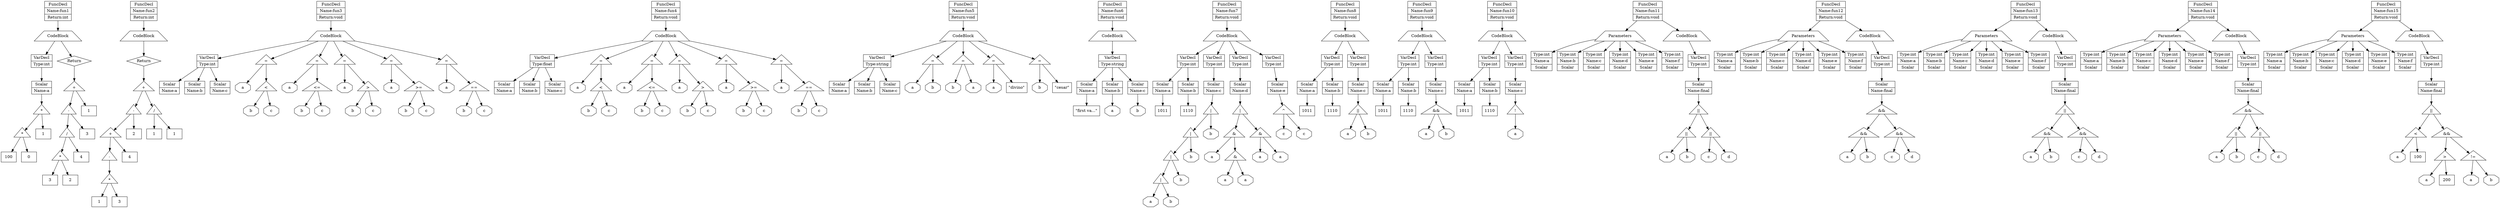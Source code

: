 digraph AstGraph {
	title = "This is the AST of Astzin";
	"0x13585b0" [shape=record, label="{FuncDecl|Name:fun1|Return:int}"];
	"0x13585b0" -> "0x13584d0";
	"0x13584d0" [shape=trapezium, label="CodeBlock"];
	"0x13584d0" -> "0x1353560";
	"0x13584d0" -> "0x13583c0";
	"0x1353560" [shape=record, label="{VarDecl|Type:int}"];
	"0x1353560" -> "0x1357d20";
	"0x1357d20" [shape=record, label="{Scalar|Name:a}"];
	"0x1357d20" -> "0x1357c60";
	"0x1357c60" [shape=triangle, label="*"];
	"0x1357c60" -> "0x13577c0";
	"0x1357c60" -> "0x1357870";
	"0x13577c0" [shape=triangle, label="*"];
	"0x13577c0" -> "0x1357640";
	"0x13577c0" -> "0x1357710";
	"0x1357640" [shape=rect, label="100"];
	"0x1357710" [shape=rect, label="0"];
	"0x1357870" [shape=rect, label="1"];
	"0x13583c0" [shape=diamond, label="Return"];
	"0x13583c0" -> "0x13582f0";
	"0x13582f0" [shape=triangle, label="+"];
	"0x13582f0" -> "0x13581b0";
	"0x13582f0" -> "0x1358280";
	"0x13581b0" [shape=triangle, label="-"];
	"0x13581b0" -> "0x1358070";
	"0x13581b0" -> "0x1358140";
	"0x1358070" [shape=triangle, label="/"];
	"0x1358070" -> "0x1357f30";
	"0x1358070" -> "0x1358000";
	"0x1357f30" [shape=triangle, label="*"];
	"0x1357f30" -> "0x1357e50";
	"0x1357f30" -> "0x1357ec0";
	"0x1357e50" [shape=rect, label="3"];
	"0x1357ec0" [shape=rect, label="2"];
	"0x1358000" [shape=rect, label="4"];
	"0x1358140" [shape=rect, label="3"];
	"0x1358280" [shape=rect, label="1"];
	"0x1358f70" [shape=record, label="{FuncDecl|Name:fun2|Return:int}"];
	"0x1358f70" -> "0x1358e90";
	"0x1358e90" [shape=trapezium, label="CodeBlock"];
	"0x1358e90" -> "0x1358dd0";
	"0x1358dd0" [shape=diamond, label="Return"];
	"0x1358dd0" -> "0x1358d00";
	"0x1358d00" [shape=triangle, label="+"];
	"0x1358d00" -> "0x1358a80";
	"0x1358d00" -> "0x1358c30";
	"0x1358a80" [shape=triangle, label="-"];
	"0x1358a80" -> "0x1358940";
	"0x1358a80" -> "0x1358a10";
	"0x1358940" [shape=triangle, label="+"];
	"0x1358940" -> "0x1358830";
	"0x1358940" -> "0x13588d0";
	"0x1358830" [shape=triangle, label="-"];
	"0x1358830" -> "0x1358760";
	"0x1358760" [shape=triangle, label="*"];
	"0x1358760" -> "0x1358680";
	"0x1358760" -> "0x13586f0";
	"0x1358680" [shape=rect, label="1"];
	"0x13586f0" [shape=rect, label="3"];
	"0x13588d0" [shape=rect, label="4"];
	"0x1358a10" [shape=rect, label="2"];
	"0x1358c30" [shape=triangle, label="/"];
	"0x1358c30" -> "0x1358b50";
	"0x1358c30" -> "0x1358bc0";
	"0x1358b50" [shape=rect, label="1"];
	"0x1358bc0" [shape=rect, label="1"];
	"0x135b300" [shape=record, label="{FuncDecl|Name:fun3|Return:void}"];
	"0x135b300" -> "0x135b220";
	"0x135b220" [shape=trapezium, label="CodeBlock"];
	"0x135b220" -> "0x13597b0";
	"0x135b220" -> "0x1359c10";
	"0x135b220" -> "0x135a0e0";
	"0x135b220" -> "0x135a5b0";
	"0x135b220" -> "0x135aa80";
	"0x135b220" -> "0x135af50";
	"0x13597b0" [shape=record, label="{VarDecl|Type:int}"];
	"0x13597b0" -> "0x1357be0";
	"0x13597b0" -> "0x1357ad0";
	"0x13597b0" -> "0x13579c0";
	"0x1357be0" [shape=record, label="{Scalar|Name:a}"];
	"0x1357ad0" [shape=record, label="{Scalar|Name:b}"];
	"0x13579c0" [shape=record, label="{Scalar|Name:c}"];
	"0x1359c10" [shape=triangle, label="="];
	"0x1359c10" -> "0x1359880";
	"0x1359c10" -> "0x1359b40";
	"0x1359880" [shape=octagon, label="a"];
	"0x1359b40" [shape=triangle, label="<"];
	"0x1359b40" -> "0x1359990";
	"0x1359b40" -> "0x1359aa0";
	"0x1359990" [shape=octagon, label="b"];
	"0x1359aa0" [shape=octagon, label="c"];
	"0x135a0e0" [shape=triangle, label="="];
	"0x135a0e0" -> "0x1359d50";
	"0x135a0e0" -> "0x135a010";
	"0x1359d50" [shape=octagon, label="a"];
	"0x135a010" [shape=triangle, label="<="];
	"0x135a010" -> "0x1359e60";
	"0x135a010" -> "0x1359f70";
	"0x1359e60" [shape=octagon, label="b"];
	"0x1359f70" [shape=octagon, label="c"];
	"0x135a5b0" [shape=triangle, label="="];
	"0x135a5b0" -> "0x135a220";
	"0x135a5b0" -> "0x135a4e0";
	"0x135a220" [shape=octagon, label="a"];
	"0x135a4e0" [shape=triangle, label=">"];
	"0x135a4e0" -> "0x135a330";
	"0x135a4e0" -> "0x135a440";
	"0x135a330" [shape=octagon, label="b"];
	"0x135a440" [shape=octagon, label="c"];
	"0x135aa80" [shape=triangle, label="="];
	"0x135aa80" -> "0x135a6f0";
	"0x135aa80" -> "0x135a9b0";
	"0x135a6f0" [shape=octagon, label="a"];
	"0x135a9b0" [shape=triangle, label=">="];
	"0x135a9b0" -> "0x135a800";
	"0x135a9b0" -> "0x135a910";
	"0x135a800" [shape=octagon, label="b"];
	"0x135a910" [shape=octagon, label="c"];
	"0x135af50" [shape=triangle, label="="];
	"0x135af50" -> "0x135abc0";
	"0x135af50" -> "0x135ae80";
	"0x135abc0" [shape=octagon, label="a"];
	"0x135ae80" [shape=triangle, label="=="];
	"0x135ae80" -> "0x135acd0";
	"0x135ae80" -> "0x135ade0";
	"0x135acd0" [shape=octagon, label="b"];
	"0x135ade0" [shape=octagon, label="c"];
	"0x135d380" [shape=record, label="{FuncDecl|Name:fun4|Return:void}"];
	"0x135d380" -> "0x135d2a0";
	"0x135d2a0" [shape=trapezium, label="CodeBlock"];
	"0x135d2a0" -> "0x135b830";
	"0x135d2a0" -> "0x135bc90";
	"0x135d2a0" -> "0x135c160";
	"0x135d2a0" -> "0x135c630";
	"0x135d2a0" -> "0x135cb00";
	"0x135d2a0" -> "0x135cfd0";
	"0x135b830" [shape=record, label="{VarDecl|Type:float}"];
	"0x135b830" -> "0x135b720";
	"0x135b830" -> "0x135b610";
	"0x135b830" -> "0x135b500";
	"0x135b720" [shape=record, label="{Scalar|Name:a}"];
	"0x135b610" [shape=record, label="{Scalar|Name:b}"];
	"0x135b500" [shape=record, label="{Scalar|Name:c}"];
	"0x135bc90" [shape=triangle, label="="];
	"0x135bc90" -> "0x135b900";
	"0x135bc90" -> "0x135bbc0";
	"0x135b900" [shape=octagon, label="a"];
	"0x135bbc0" [shape=triangle, label="<"];
	"0x135bbc0" -> "0x135ba10";
	"0x135bbc0" -> "0x135bb20";
	"0x135ba10" [shape=octagon, label="b"];
	"0x135bb20" [shape=octagon, label="c"];
	"0x135c160" [shape=triangle, label="="];
	"0x135c160" -> "0x135bdd0";
	"0x135c160" -> "0x135c090";
	"0x135bdd0" [shape=octagon, label="a"];
	"0x135c090" [shape=triangle, label="<="];
	"0x135c090" -> "0x135bee0";
	"0x135c090" -> "0x135bff0";
	"0x135bee0" [shape=octagon, label="b"];
	"0x135bff0" [shape=octagon, label="c"];
	"0x135c630" [shape=triangle, label="="];
	"0x135c630" -> "0x135c2a0";
	"0x135c630" -> "0x135c560";
	"0x135c2a0" [shape=octagon, label="a"];
	"0x135c560" [shape=triangle, label=">"];
	"0x135c560" -> "0x135c3b0";
	"0x135c560" -> "0x135c4c0";
	"0x135c3b0" [shape=octagon, label="b"];
	"0x135c4c0" [shape=octagon, label="c"];
	"0x135cb00" [shape=triangle, label="="];
	"0x135cb00" -> "0x135c770";
	"0x135cb00" -> "0x135ca30";
	"0x135c770" [shape=octagon, label="a"];
	"0x135ca30" [shape=triangle, label=">="];
	"0x135ca30" -> "0x135c880";
	"0x135ca30" -> "0x135c990";
	"0x135c880" [shape=octagon, label="b"];
	"0x135c990" [shape=octagon, label="c"];
	"0x135cfd0" [shape=triangle, label="="];
	"0x135cfd0" -> "0x135cc40";
	"0x135cfd0" -> "0x135cf00";
	"0x135cc40" [shape=octagon, label="a"];
	"0x135cf00" [shape=triangle, label="=="];
	"0x135cf00" -> "0x135cd50";
	"0x135cf00" -> "0x135ce60";
	"0x135cd50" [shape=octagon, label="b"];
	"0x135ce60" [shape=octagon, label="c"];
	"0x135e6c0" [shape=record, label="{FuncDecl|Name:fun5|Return:void}"];
	"0x135e6c0" -> "0x135e5e0";
	"0x135e5e0" [shape=trapezium, label="CodeBlock"];
	"0x135e5e0" -> "0x135d8b0";
	"0x135e5e0" -> "0x135db30";
	"0x135e5e0" -> "0x135de20";
	"0x135e5e0" -> "0x135e0c0";
	"0x135e5e0" -> "0x135e360";
	"0x135d8b0" [shape=record, label="{VarDecl|Type:string}"];
	"0x135d8b0" -> "0x135d7a0";
	"0x135d8b0" -> "0x135d690";
	"0x135d8b0" -> "0x135d580";
	"0x135d7a0" [shape=record, label="{Scalar|Name:a}"];
	"0x135d690" [shape=record, label="{Scalar|Name:b}"];
	"0x135d580" [shape=record, label="{Scalar|Name:c}"];
	"0x135db30" [shape=triangle, label="="];
	"0x135db30" -> "0x135d980";
	"0x135db30" -> "0x135da90";
	"0x135d980" [shape=octagon, label="a"];
	"0x135da90" [shape=octagon, label="b"];
	"0x135de20" [shape=triangle, label="="];
	"0x135de20" -> "0x135dc70";
	"0x135de20" -> "0x135dd80";
	"0x135dc70" [shape=octagon, label="b"];
	"0x135dd80" [shape=octagon, label="a"];
	"0x135e0c0" [shape=triangle, label="="];
	"0x135e0c0" -> "0x135df60";
	"0x135e0c0" -> "0x135e050";
	"0x135df60" [shape=octagon, label="a"];
	"0x135e050" [shape=rect, label="\"divino\""];
	"0x135e360" [shape=triangle, label="="];
	"0x135e360" -> "0x135e200";
	"0x135e360" -> "0x135e2f0";
	"0x135e200" [shape=octagon, label="b"];
	"0x135e2f0" [shape=rect, label="\"cesar\""];
	"0x135f030" [shape=record, label="{FuncDecl|Name:fun6|Return:void}"];
	"0x135f030" -> "0x135ef50";
	"0x135ef50" [shape=trapezium, label="CodeBlock"];
	"0x135ef50" -> "0x135ee80";
	"0x135ee80" [shape=record, label="{VarDecl|Type:string}"];
	"0x135ee80" -> "0x135ed70";
	"0x135ee80" -> "0x135ec60";
	"0x135ee80" -> "0x135eb50";
	"0x135ed70" [shape=record, label="{Scalar|Name:a}"];
	"0x135ed70" -> "0x135e830";
	"0x135e830" [shape=rect, label="\"first va...\""];
	"0x135ec60" [shape=record, label="{Scalar|Name:b}"];
	"0x135ec60" -> "0x135e930";
	"0x135e930" [shape=octagon, label="a"];
	"0x135eb50" [shape=record, label="{Scalar|Name:c}"];
	"0x135eb50" -> "0x135ea60";
	"0x135ea60" [shape=octagon, label="b"];
	"0x1361160" [shape=record, label="{FuncDecl|Name:fun7|Return:void}"];
	"0x1361160" -> "0x1361080";
	"0x1361080" [shape=trapezium, label="CodeBlock"];
	"0x1361080" -> "0x135f4b0";
	"0x1361080" -> "0x135ff40";
	"0x1361080" -> "0x13609d0";
	"0x1361080" -> "0x1360ec0";
	"0x135f4b0" [shape=record, label="{VarDecl|Type:int}"];
	"0x135f4b0" -> "0x135f3a0";
	"0x135f4b0" -> "0x135f290";
	"0x135f3a0" [shape=record, label="{Scalar|Name:a}"];
	"0x135f3a0" -> "0x135f140";
	"0x135f140" [shape=rect, label="1011"];
	"0x135f290" [shape=record, label="{Scalar|Name:b}"];
	"0x135f290" -> "0x135f1d0";
	"0x135f1d0" [shape=rect, label="1110"];
	"0x135ff40" [shape=record, label="{VarDecl|Type:int}"];
	"0x135ff40" -> "0x135fe30";
	"0x135fe30" [shape=record, label="{Scalar|Name:c}"];
	"0x135fe30" -> "0x135fd10";
	"0x135fd10" [shape=triangle, label="|"];
	"0x135fd10" -> "0x135fb30";
	"0x135fd10" -> "0x135fc70";
	"0x135fb30" [shape=triangle, label="|"];
	"0x135fb30" -> "0x135f950";
	"0x135fb30" -> "0x135fa90";
	"0x135f950" [shape=triangle, label="|"];
	"0x135f950" -> "0x135f770";
	"0x135f950" -> "0x135f8b0";
	"0x135f770" [shape=triangle, label="|"];
	"0x135f770" -> "0x135f5c0";
	"0x135f770" -> "0x135f6d0";
	"0x135f5c0" [shape=octagon, label="a"];
	"0x135f6d0" [shape=octagon, label="b"];
	"0x135f8b0" [shape=octagon, label="b"];
	"0x135fa90" [shape=octagon, label="b"];
	"0x135fc70" [shape=octagon, label="b"];
	"0x13609d0" [shape=record, label="{VarDecl|Type:int}"];
	"0x13609d0" -> "0x13608c0";
	"0x13608c0" [shape=record, label="{Scalar|Name:d}"];
	"0x13608c0" -> "0x13607a0";
	"0x13607a0" [shape=triangle, label="|"];
	"0x13607a0" -> "0x13603e0";
	"0x13607a0" -> "0x13606d0";
	"0x13603e0" [shape=triangle, label="&"];
	"0x13603e0" -> "0x1360050";
	"0x13603e0" -> "0x1360310";
	"0x1360050" [shape=octagon, label="a"];
	"0x1360310" [shape=triangle, label="&"];
	"0x1360310" -> "0x1360160";
	"0x1360310" -> "0x1360270";
	"0x1360160" [shape=octagon, label="a"];
	"0x1360270" [shape=octagon, label="a"];
	"0x13606d0" [shape=triangle, label="&"];
	"0x13606d0" -> "0x1360520";
	"0x13606d0" -> "0x1360630";
	"0x1360520" [shape=octagon, label="a"];
	"0x1360630" [shape=octagon, label="a"];
	"0x1360ec0" [shape=record, label="{VarDecl|Type:int}"];
	"0x1360ec0" -> "0x1360db0";
	"0x1360db0" [shape=record, label="{Scalar|Name:e}"];
	"0x1360db0" -> "0x1360c90";
	"0x1360c90" [shape=triangle, label="^"];
	"0x1360c90" -> "0x1360ae0";
	"0x1360c90" -> "0x1360bf0";
	"0x1360ae0" [shape=octagon, label="c"];
	"0x1360bf0" [shape=octagon, label="c"];
	"0x1361cd0" [shape=record, label="{FuncDecl|Name:fun8|Return:void}"];
	"0x1361cd0" -> "0x1361bf0";
	"0x1361bf0" [shape=trapezium, label="CodeBlock"];
	"0x1361bf0" -> "0x13615e0";
	"0x1361bf0" -> "0x1361ad0";
	"0x13615e0" [shape=record, label="{VarDecl|Type:int}"];
	"0x13615e0" -> "0x13614d0";
	"0x13615e0" -> "0x13613c0";
	"0x13614d0" [shape=record, label="{Scalar|Name:a}"];
	"0x13614d0" -> "0x1361270";
	"0x1361270" [shape=rect, label="1011"];
	"0x13613c0" [shape=record, label="{Scalar|Name:b}"];
	"0x13613c0" -> "0x1361300";
	"0x1361300" [shape=rect, label="1110"];
	"0x1361ad0" [shape=record, label="{VarDecl|Type:int}"];
	"0x1361ad0" -> "0x13619c0";
	"0x13619c0" [shape=record, label="{Scalar|Name:c}"];
	"0x13619c0" -> "0x13618a0";
	"0x13618a0" [shape=triangle, label="||"];
	"0x13618a0" -> "0x13616f0";
	"0x13618a0" -> "0x1361800";
	"0x13616f0" [shape=octagon, label="a"];
	"0x1361800" [shape=octagon, label="b"];
	"0x1362840" [shape=record, label="{FuncDecl|Name:fun9|Return:void}"];
	"0x1362840" -> "0x1362760";
	"0x1362760" [shape=trapezium, label="CodeBlock"];
	"0x1362760" -> "0x1362150";
	"0x1362760" -> "0x1362640";
	"0x1362150" [shape=record, label="{VarDecl|Type:int}"];
	"0x1362150" -> "0x1362040";
	"0x1362150" -> "0x1361f30";
	"0x1362040" [shape=record, label="{Scalar|Name:a}"];
	"0x1362040" -> "0x1361de0";
	"0x1361de0" [shape=rect, label="1011"];
	"0x1361f30" [shape=record, label="{Scalar|Name:b}"];
	"0x1361f30" -> "0x1361e70";
	"0x1361e70" [shape=rect, label="1110"];
	"0x1362640" [shape=record, label="{VarDecl|Type:int}"];
	"0x1362640" -> "0x1362530";
	"0x1362530" [shape=record, label="{Scalar|Name:c}"];
	"0x1362530" -> "0x1362410";
	"0x1362410" [shape=triangle, label="&&"];
	"0x1362410" -> "0x1362260";
	"0x1362410" -> "0x1362370";
	"0x1362260" [shape=octagon, label="a"];
	"0x1362370" [shape=octagon, label="b"];
	"0x1363270" [shape=record, label="{FuncDecl|Name:fun10|Return:void}"];
	"0x1363270" -> "0x1363190";
	"0x1363190" [shape=trapezium, label="CodeBlock"];
	"0x1363190" -> "0x1362cc0";
	"0x1363190" -> "0x1363070";
	"0x1362cc0" [shape=record, label="{VarDecl|Type:int}"];
	"0x1362cc0" -> "0x1362bb0";
	"0x1362cc0" -> "0x1362aa0";
	"0x1362bb0" [shape=record, label="{Scalar|Name:a}"];
	"0x1362bb0" -> "0x1362950";
	"0x1362950" [shape=rect, label="1011"];
	"0x1362aa0" [shape=record, label="{Scalar|Name:b}"];
	"0x1362aa0" -> "0x13629e0";
	"0x13629e0" [shape=rect, label="1110"];
	"0x1363070" [shape=record, label="{VarDecl|Type:int}"];
	"0x1363070" -> "0x1362f60";
	"0x1362f60" [shape=record, label="{Scalar|Name:c}"];
	"0x1362f60" -> "0x1362e70";
	"0x1362e70" [shape=triangle, label="!"];
	"0x1362e70" -> "0x1362dd0";
	"0x1362dd0" [shape=octagon, label="a"];
	"0x1364bf0" [shape=record, label="{FuncDecl|Name:fun11|Return:void}"];
	"0x1364bf0" -> "0x1364bf0_params";
	"0x1364bf0_params" [shape=trapezium, label="Parameters"];
	"0x1364bf0_params" -> "0x1364160";
	"0x1364160" [shape=record, label="{Type:int|Name:a|Scalar}"];
	"0x1364bf0_params" -> "0x1359640";
	"0x1359640" [shape=record, label="{Type:int|Name:b|Scalar}"];
	"0x1364bf0_params" -> "0x1359530";
	"0x1359530" [shape=record, label="{Type:int|Name:c|Scalar}"];
	"0x1364bf0_params" -> "0x1359420";
	"0x1359420" [shape=record, label="{Type:int|Name:d|Scalar}"];
	"0x1364bf0_params" -> "0x1359310";
	"0x1359310" [shape=record, label="{Type:int|Name:e|Scalar}"];
	"0x1364bf0_params" -> "0x1359200";
	"0x1359200" [shape=record, label="{Type:int|Name:f|Scalar}"];
	"0x1364bf0" -> "0x1364b10";
	"0x1364b10" [shape=trapezium, label="CodeBlock"];
	"0x1364b10" -> "0x1364a40";
	"0x1364a40" [shape=record, label="{VarDecl|Type:int}"];
	"0x1364a40" -> "0x1364930";
	"0x1364930" [shape=record, label="{Scalar|Name:final}"];
	"0x1364930" -> "0x1364810";
	"0x1364810" [shape=triangle, label="||"];
	"0x1364810" -> "0x1364450";
	"0x1364810" -> "0x1364740";
	"0x1364450" [shape=triangle, label="||"];
	"0x1364450" -> "0x13642a0";
	"0x1364450" -> "0x13643b0";
	"0x13642a0" [shape=octagon, label="a"];
	"0x13643b0" [shape=octagon, label="b"];
	"0x1364740" [shape=triangle, label="||"];
	"0x1364740" -> "0x1364590";
	"0x1364740" -> "0x13646a0";
	"0x1364590" [shape=octagon, label="c"];
	"0x13646a0" [shape=octagon, label="d"];
	"0x1365f60" [shape=record, label="{FuncDecl|Name:fun12|Return:void}"];
	"0x1365f60" -> "0x1365f60_params";
	"0x1365f60_params" [shape=trapezium, label="Parameters"];
	"0x1365f60_params" -> "0x13654d0";
	"0x13654d0" [shape=record, label="{Type:int|Name:a|Scalar}"];
	"0x1365f60_params" -> "0x13653c0";
	"0x13653c0" [shape=record, label="{Type:int|Name:b|Scalar}"];
	"0x1365f60_params" -> "0x13652b0";
	"0x13652b0" [shape=record, label="{Type:int|Name:c|Scalar}"];
	"0x1365f60_params" -> "0x13651a0";
	"0x13651a0" [shape=record, label="{Type:int|Name:d|Scalar}"];
	"0x1365f60_params" -> "0x1365090";
	"0x1365090" [shape=record, label="{Type:int|Name:e|Scalar}"];
	"0x1365f60_params" -> "0x1364f80";
	"0x1364f80" [shape=record, label="{Type:int|Name:f|Scalar}"];
	"0x1365f60" -> "0x1365e80";
	"0x1365e80" [shape=trapezium, label="CodeBlock"];
	"0x1365e80" -> "0x1365db0";
	"0x1365db0" [shape=record, label="{VarDecl|Type:int}"];
	"0x1365db0" -> "0x1365ca0";
	"0x1365ca0" [shape=record, label="{Scalar|Name:final}"];
	"0x1365ca0" -> "0x1365b80";
	"0x1365b80" [shape=triangle, label="&&"];
	"0x1365b80" -> "0x13657c0";
	"0x1365b80" -> "0x1365ab0";
	"0x13657c0" [shape=triangle, label="&&"];
	"0x13657c0" -> "0x1365610";
	"0x13657c0" -> "0x1365720";
	"0x1365610" [shape=octagon, label="a"];
	"0x1365720" [shape=octagon, label="b"];
	"0x1365ab0" [shape=triangle, label="&&"];
	"0x1365ab0" -> "0x1365900";
	"0x1365ab0" -> "0x1365a10";
	"0x1365900" [shape=octagon, label="c"];
	"0x1365a10" [shape=octagon, label="d"];
	"0x13672d0" [shape=record, label="{FuncDecl|Name:fun13|Return:void}"];
	"0x13672d0" -> "0x13672d0_params";
	"0x13672d0_params" [shape=trapezium, label="Parameters"];
	"0x13672d0_params" -> "0x1366840";
	"0x1366840" [shape=record, label="{Type:int|Name:a|Scalar}"];
	"0x13672d0_params" -> "0x1366730";
	"0x1366730" [shape=record, label="{Type:int|Name:b|Scalar}"];
	"0x13672d0_params" -> "0x1366620";
	"0x1366620" [shape=record, label="{Type:int|Name:c|Scalar}"];
	"0x13672d0_params" -> "0x1366510";
	"0x1366510" [shape=record, label="{Type:int|Name:d|Scalar}"];
	"0x13672d0_params" -> "0x1366400";
	"0x1366400" [shape=record, label="{Type:int|Name:e|Scalar}"];
	"0x13672d0_params" -> "0x13662f0";
	"0x13662f0" [shape=record, label="{Type:int|Name:f|Scalar}"];
	"0x13672d0" -> "0x13671f0";
	"0x13671f0" [shape=trapezium, label="CodeBlock"];
	"0x13671f0" -> "0x1367120";
	"0x1367120" [shape=record, label="{VarDecl|Type:int}"];
	"0x1367120" -> "0x1367010";
	"0x1367010" [shape=record, label="{Scalar|Name:final}"];
	"0x1367010" -> "0x1366ef0";
	"0x1366ef0" [shape=triangle, label="||"];
	"0x1366ef0" -> "0x1366b30";
	"0x1366ef0" -> "0x1366e20";
	"0x1366b30" [shape=triangle, label="&&"];
	"0x1366b30" -> "0x1366980";
	"0x1366b30" -> "0x1366a90";
	"0x1366980" [shape=octagon, label="a"];
	"0x1366a90" [shape=octagon, label="b"];
	"0x1366e20" [shape=triangle, label="&&"];
	"0x1366e20" -> "0x1366c70";
	"0x1366e20" -> "0x1366d80";
	"0x1366c70" [shape=octagon, label="c"];
	"0x1366d80" [shape=octagon, label="d"];
	"0x1368640" [shape=record, label="{FuncDecl|Name:fun14|Return:void}"];
	"0x1368640" -> "0x1368640_params";
	"0x1368640_params" [shape=trapezium, label="Parameters"];
	"0x1368640_params" -> "0x1367bb0";
	"0x1367bb0" [shape=record, label="{Type:int|Name:a|Scalar}"];
	"0x1368640_params" -> "0x1367aa0";
	"0x1367aa0" [shape=record, label="{Type:int|Name:b|Scalar}"];
	"0x1368640_params" -> "0x1367990";
	"0x1367990" [shape=record, label="{Type:int|Name:c|Scalar}"];
	"0x1368640_params" -> "0x1367880";
	"0x1367880" [shape=record, label="{Type:int|Name:d|Scalar}"];
	"0x1368640_params" -> "0x1367770";
	"0x1367770" [shape=record, label="{Type:int|Name:e|Scalar}"];
	"0x1368640_params" -> "0x1367660";
	"0x1367660" [shape=record, label="{Type:int|Name:f|Scalar}"];
	"0x1368640" -> "0x1368560";
	"0x1368560" [shape=trapezium, label="CodeBlock"];
	"0x1368560" -> "0x1368490";
	"0x1368490" [shape=record, label="{VarDecl|Type:int}"];
	"0x1368490" -> "0x1368380";
	"0x1368380" [shape=record, label="{Scalar|Name:final}"];
	"0x1368380" -> "0x1368260";
	"0x1368260" [shape=triangle, label="&&"];
	"0x1368260" -> "0x1367ea0";
	"0x1368260" -> "0x1368190";
	"0x1367ea0" [shape=triangle, label="||"];
	"0x1367ea0" -> "0x1367cf0";
	"0x1367ea0" -> "0x1367e00";
	"0x1367cf0" [shape=octagon, label="a"];
	"0x1367e00" [shape=octagon, label="b"];
	"0x1368190" [shape=triangle, label="||"];
	"0x1368190" -> "0x1367fe0";
	"0x1368190" -> "0x13680f0";
	"0x1367fe0" [shape=octagon, label="c"];
	"0x13680f0" [shape=octagon, label="d"];
	"0x1369c30" [shape=record, label="{FuncDecl|Name:fun15|Return:void}"];
	"0x1369c30" -> "0x1369c30_params";
	"0x1369c30_params" [shape=trapezium, label="Parameters"];
	"0x1369c30_params" -> "0x1368f20";
	"0x1368f20" [shape=record, label="{Type:int|Name:a|Scalar}"];
	"0x1369c30_params" -> "0x1368e10";
	"0x1368e10" [shape=record, label="{Type:int|Name:b|Scalar}"];
	"0x1369c30_params" -> "0x1368d00";
	"0x1368d00" [shape=record, label="{Type:int|Name:c|Scalar}"];
	"0x1369c30_params" -> "0x1368bf0";
	"0x1368bf0" [shape=record, label="{Type:int|Name:d|Scalar}"];
	"0x1369c30_params" -> "0x1368ae0";
	"0x1368ae0" [shape=record, label="{Type:int|Name:e|Scalar}"];
	"0x1369c30_params" -> "0x13689d0";
	"0x13689d0" [shape=record, label="{Type:int|Name:f|Scalar}"];
	"0x1369c30" -> "0x1369b50";
	"0x1369b50" [shape=trapezium, label="CodeBlock"];
	"0x1369b50" -> "0x1369a80";
	"0x1369a80" [shape=record, label="{VarDecl|Type:int}"];
	"0x1369a80" -> "0x1369970";
	"0x1369970" [shape=record, label="{Scalar|Name:final}"];
	"0x1369970" -> "0x1369850";
	"0x1369850" [shape=triangle, label="||"];
	"0x1369850" -> "0x1369170";
	"0x1369850" -> "0x1369780";
	"0x1369170" [shape=triangle, label="<"];
	"0x1369170" -> "0x1369060";
	"0x1369170" -> "0x1369100";
	"0x1369060" [shape=octagon, label="a"];
	"0x1369100" [shape=rect, label="100"];
	"0x1369780" [shape=triangle, label="&&"];
	"0x1369780" -> "0x13693c0";
	"0x1369780" -> "0x13696b0";
	"0x13693c0" [shape=triangle, label=">"];
	"0x13693c0" -> "0x13692b0";
	"0x13693c0" -> "0x1369350";
	"0x13692b0" [shape=octagon, label="a"];
	"0x1369350" [shape=rect, label="200"];
	"0x13696b0" [shape=triangle, label="!="];
	"0x13696b0" -> "0x1369500";
	"0x13696b0" -> "0x1369610";
	"0x1369500" [shape=octagon, label="a"];
	"0x1369610" [shape=octagon, label="b"];
}

